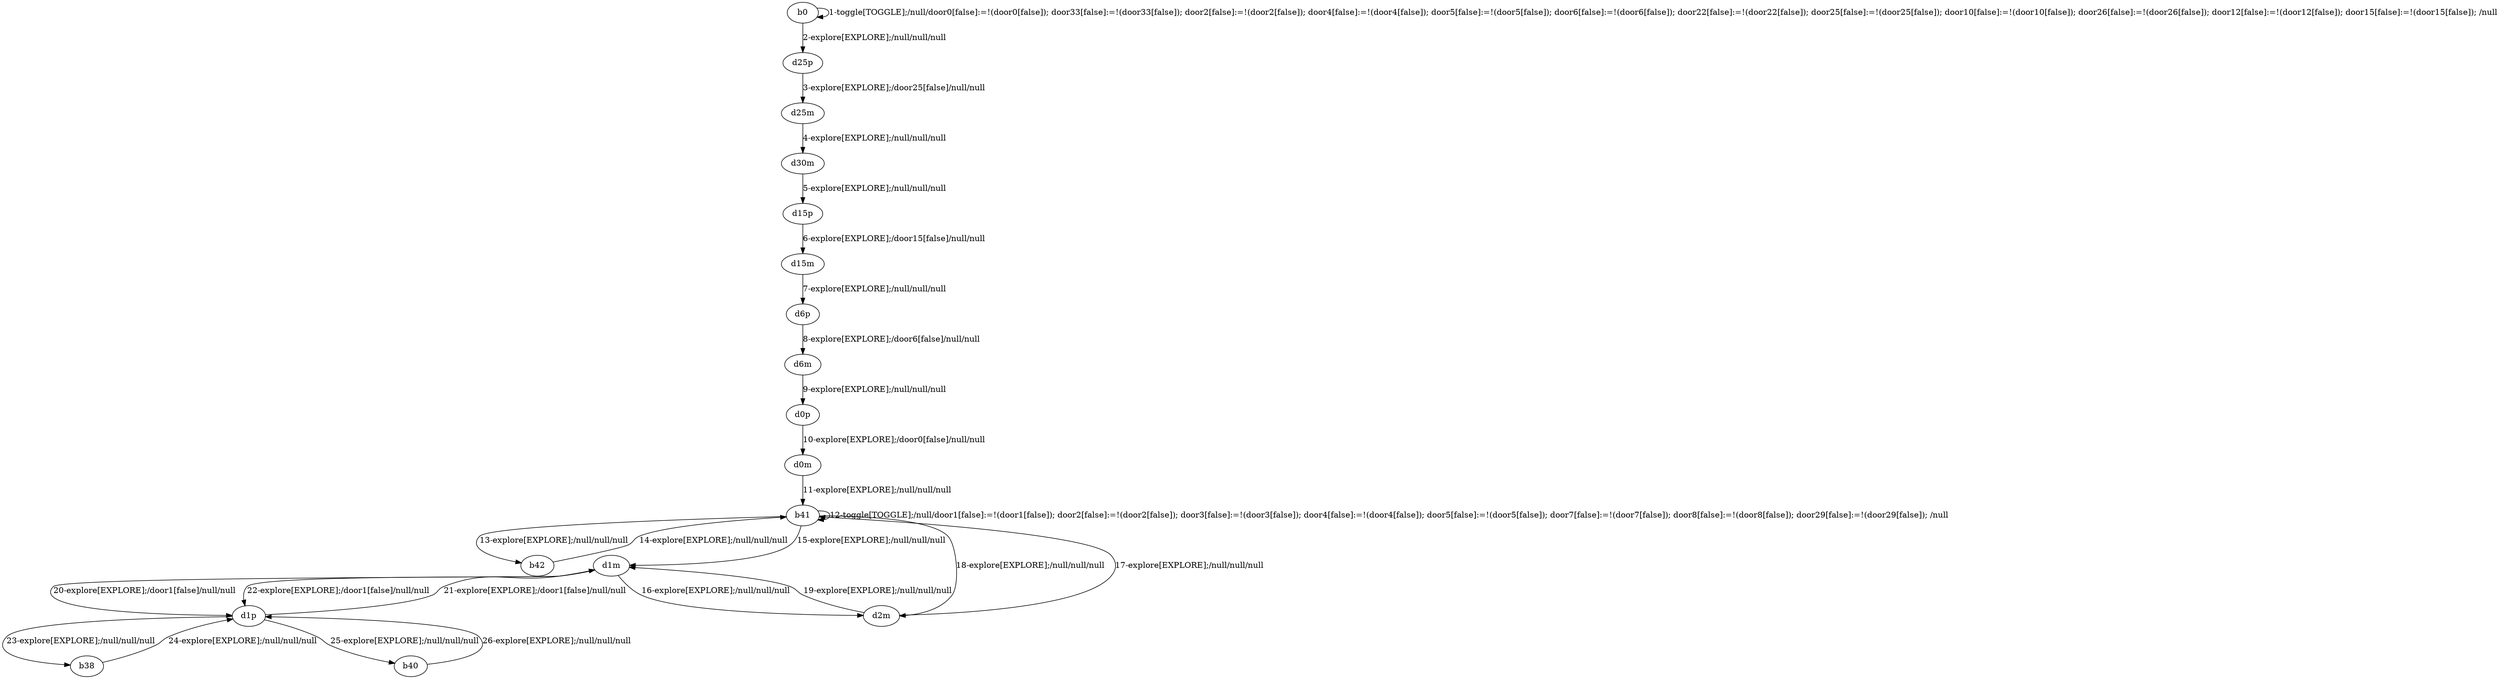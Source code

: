 # Total number of goals covered by this test: 2
# b40 --> d1p
# d1p --> b40

digraph g {
"b0" -> "b0" [label = "1-toggle[TOGGLE];/null/door0[false]:=!(door0[false]); door33[false]:=!(door33[false]); door2[false]:=!(door2[false]); door4[false]:=!(door4[false]); door5[false]:=!(door5[false]); door6[false]:=!(door6[false]); door22[false]:=!(door22[false]); door25[false]:=!(door25[false]); door10[false]:=!(door10[false]); door26[false]:=!(door26[false]); door12[false]:=!(door12[false]); door15[false]:=!(door15[false]); /null"];
"b0" -> "d25p" [label = "2-explore[EXPLORE];/null/null/null"];
"d25p" -> "d25m" [label = "3-explore[EXPLORE];/door25[false]/null/null"];
"d25m" -> "d30m" [label = "4-explore[EXPLORE];/null/null/null"];
"d30m" -> "d15p" [label = "5-explore[EXPLORE];/null/null/null"];
"d15p" -> "d15m" [label = "6-explore[EXPLORE];/door15[false]/null/null"];
"d15m" -> "d6p" [label = "7-explore[EXPLORE];/null/null/null"];
"d6p" -> "d6m" [label = "8-explore[EXPLORE];/door6[false]/null/null"];
"d6m" -> "d0p" [label = "9-explore[EXPLORE];/null/null/null"];
"d0p" -> "d0m" [label = "10-explore[EXPLORE];/door0[false]/null/null"];
"d0m" -> "b41" [label = "11-explore[EXPLORE];/null/null/null"];
"b41" -> "b41" [label = "12-toggle[TOGGLE];/null/door1[false]:=!(door1[false]); door2[false]:=!(door2[false]); door3[false]:=!(door3[false]); door4[false]:=!(door4[false]); door5[false]:=!(door5[false]); door7[false]:=!(door7[false]); door8[false]:=!(door8[false]); door29[false]:=!(door29[false]); /null"];
"b41" -> "b42" [label = "13-explore[EXPLORE];/null/null/null"];
"b42" -> "b41" [label = "14-explore[EXPLORE];/null/null/null"];
"b41" -> "d1m" [label = "15-explore[EXPLORE];/null/null/null"];
"d1m" -> "d2m" [label = "16-explore[EXPLORE];/null/null/null"];
"d2m" -> "b41" [label = "17-explore[EXPLORE];/null/null/null"];
"b41" -> "d2m" [label = "18-explore[EXPLORE];/null/null/null"];
"d2m" -> "d1m" [label = "19-explore[EXPLORE];/null/null/null"];
"d1m" -> "d1p" [label = "20-explore[EXPLORE];/door1[false]/null/null"];
"d1p" -> "d1m" [label = "21-explore[EXPLORE];/door1[false]/null/null"];
"d1m" -> "d1p" [label = "22-explore[EXPLORE];/door1[false]/null/null"];
"d1p" -> "b38" [label = "23-explore[EXPLORE];/null/null/null"];
"b38" -> "d1p" [label = "24-explore[EXPLORE];/null/null/null"];
"d1p" -> "b40" [label = "25-explore[EXPLORE];/null/null/null"];
"b40" -> "d1p" [label = "26-explore[EXPLORE];/null/null/null"];
}